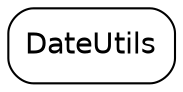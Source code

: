 digraph "DateUtils" {
  node [shape="box",style="rounded",fontname="Helvetica",fontsize="14"]
  edge [fontsize="10",fontname="Helvetica"]

  // Node Definitions:
  "de.adesso.migsuite.utils.dateutils:DateUtils:jar:compile"[label=<DateUtils>]

  // Edge Definitions:
}